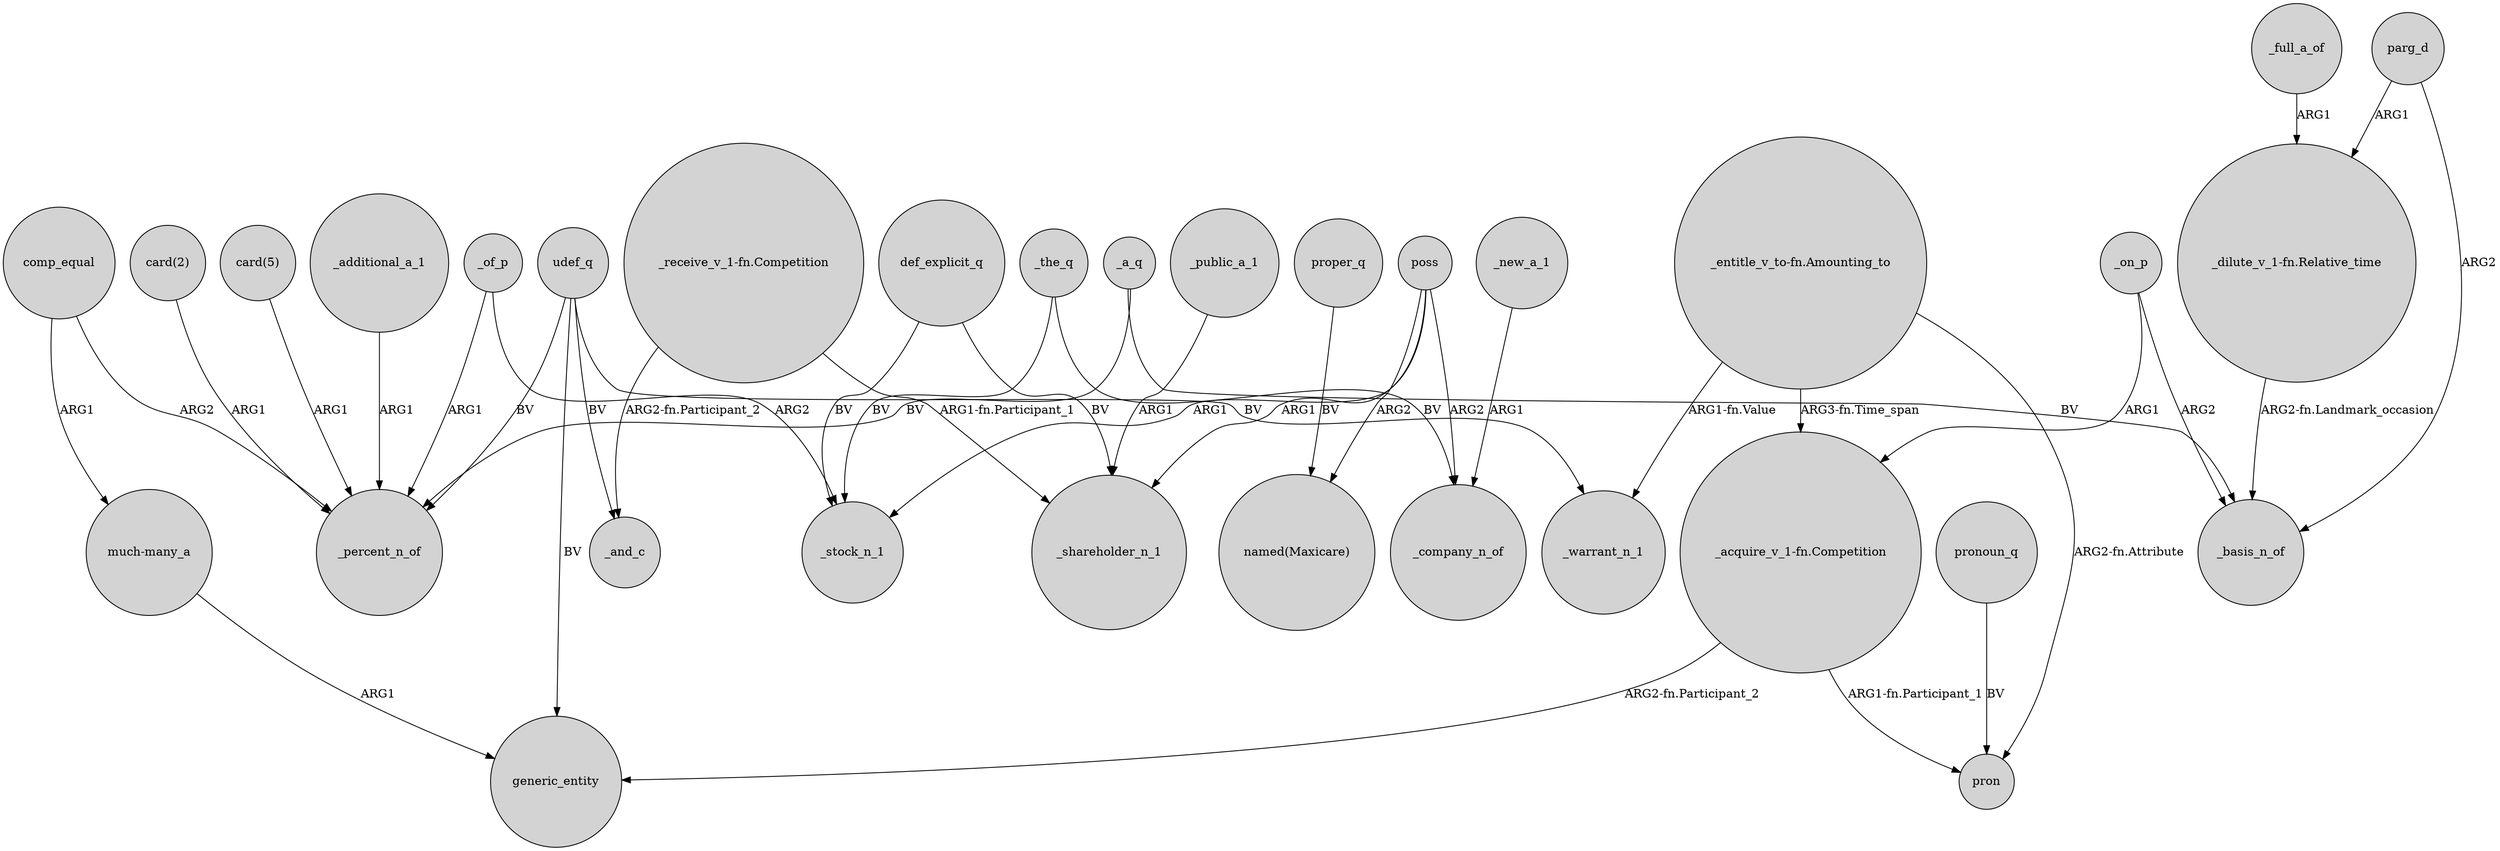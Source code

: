 digraph {
	node [shape=circle style=filled]
	comp_equal -> _percent_n_of [label=ARG2]
	"_entitle_v_to-fn.Amounting_to" -> pron [label="ARG2-fn.Attribute"]
	poss -> "named(Maxicare)" [label=ARG2]
	"_acquire_v_1-fn.Competition" -> pron [label="ARG1-fn.Participant_1"]
	"_dilute_v_1-fn.Relative_time" -> _basis_n_of [label="ARG2-fn.Landmark_occasion"]
	"_receive_v_1-fn.Competition" -> _and_c [label="ARG2-fn.Participant_2"]
	def_explicit_q -> _stock_n_1 [label=BV]
	_on_p -> "_acquire_v_1-fn.Competition" [label=ARG1]
	parg_d -> "_dilute_v_1-fn.Relative_time" [label=ARG1]
	_public_a_1 -> _shareholder_n_1 [label=ARG1]
	"_receive_v_1-fn.Competition" -> _shareholder_n_1 [label="ARG1-fn.Participant_1"]
	_of_p -> _percent_n_of [label=ARG1]
	udef_q -> _and_c [label=BV]
	udef_q -> generic_entity [label=BV]
	"_entitle_v_to-fn.Amounting_to" -> _warrant_n_1 [label="ARG1-fn.Value"]
	comp_equal -> "much-many_a" [label=ARG1]
	pronoun_q -> pron [label=BV]
	proper_q -> "named(Maxicare)" [label=BV]
	_the_q -> _stock_n_1 [label=BV]
	poss -> _company_n_of [label=ARG2]
	def_explicit_q -> _shareholder_n_1 [label=BV]
	udef_q -> _percent_n_of [label=BV]
	"much-many_a" -> generic_entity [label=ARG1]
	_full_a_of -> "_dilute_v_1-fn.Relative_time" [label=ARG1]
	poss -> _shareholder_n_1 [label=ARG1]
	poss -> _stock_n_1 [label=ARG1]
	"card(5)" -> _percent_n_of [label=ARG1]
	udef_q -> _warrant_n_1 [label=BV]
	"_entitle_v_to-fn.Amounting_to" -> "_acquire_v_1-fn.Competition" [label="ARG3-fn.Time_span"]
	"_acquire_v_1-fn.Competition" -> generic_entity [label="ARG2-fn.Participant_2"]
	_on_p -> _basis_n_of [label=ARG2]
	_of_p -> _stock_n_1 [label=ARG2]
	"card(2)" -> _percent_n_of [label=ARG1]
	_new_a_1 -> _company_n_of [label=ARG1]
	_a_q -> _percent_n_of [label=BV]
	_additional_a_1 -> _percent_n_of [label=ARG1]
	_the_q -> _company_n_of [label=BV]
	parg_d -> _basis_n_of [label=ARG2]
	_a_q -> _basis_n_of [label=BV]
}
